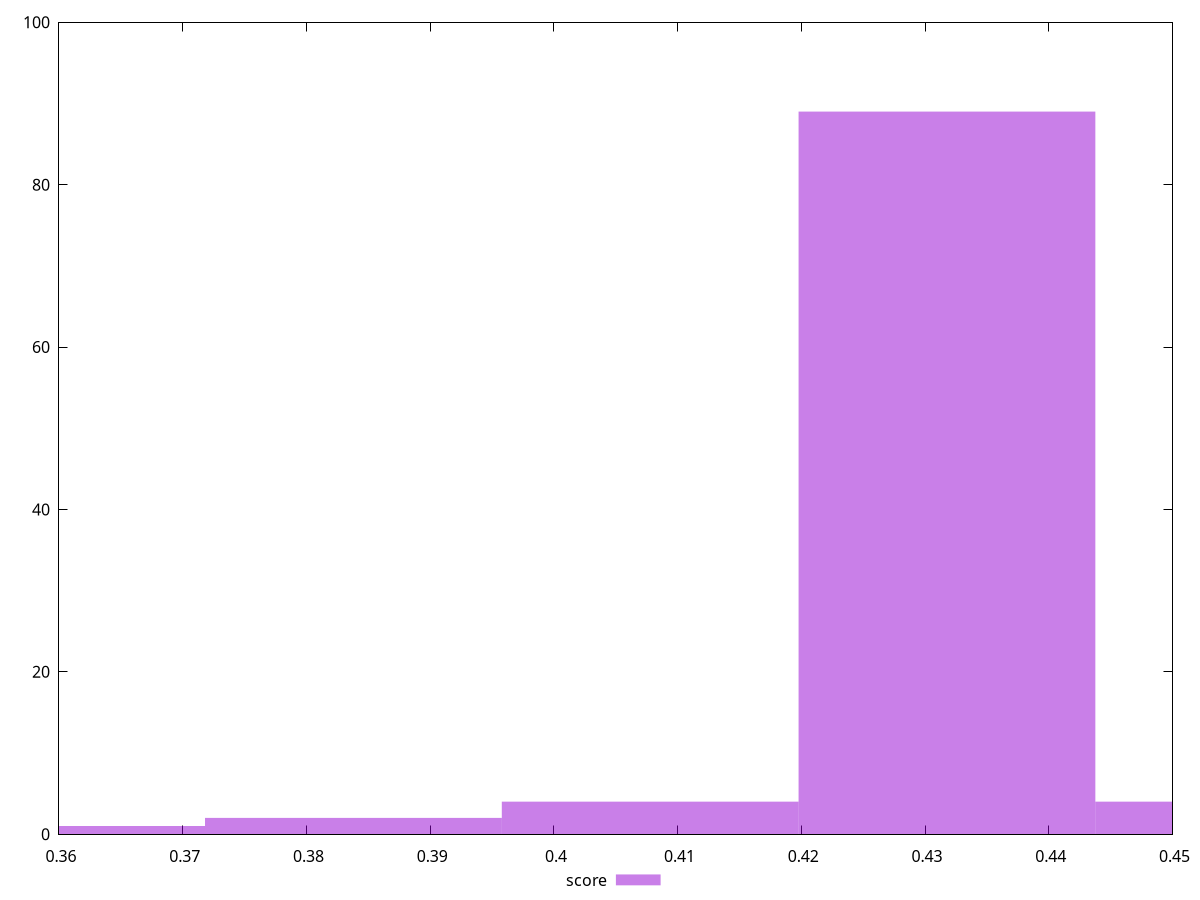 reset

$score <<EOF
0.38379610854701307 2
0.4317706221153897 89
0.4077833653312014 4
0.45575787889957803 4
0.35980885176282473 1
EOF

set key outside below
set boxwidth 0.023987256784188317
set xrange [0.36:0.45]
set yrange [0:100]
set trange [0:100]
set style fill transparent solid 0.5 noborder
set terminal svg size 640, 490 enhanced background rgb 'white'
set output "report_00013_2021-02-09T12-04-24.940Z/uses-rel-preload/samples/pages+cached+noadtech+nomedia+nocss/score/histogram.svg"

plot $score title "score" with boxes

reset
